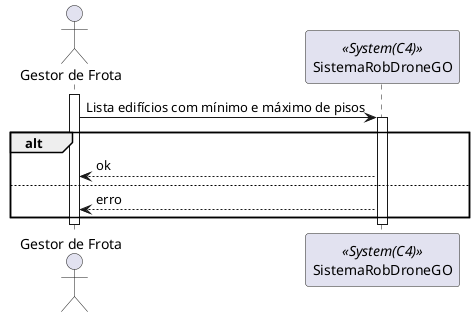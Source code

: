 @startuml vp1

actor "Gestor de Frota" as actor
participant SistemaRobDroneGO as srdg <<System(C4)>>

activate actor
actor -> srdg: Lista edifícios com mínimo e máximo de pisos
activate srdg
alt 
srdg --> actor : ok
else
srdg --> actor : erro
end
deactivate srdg
deactivate actor
@enduml